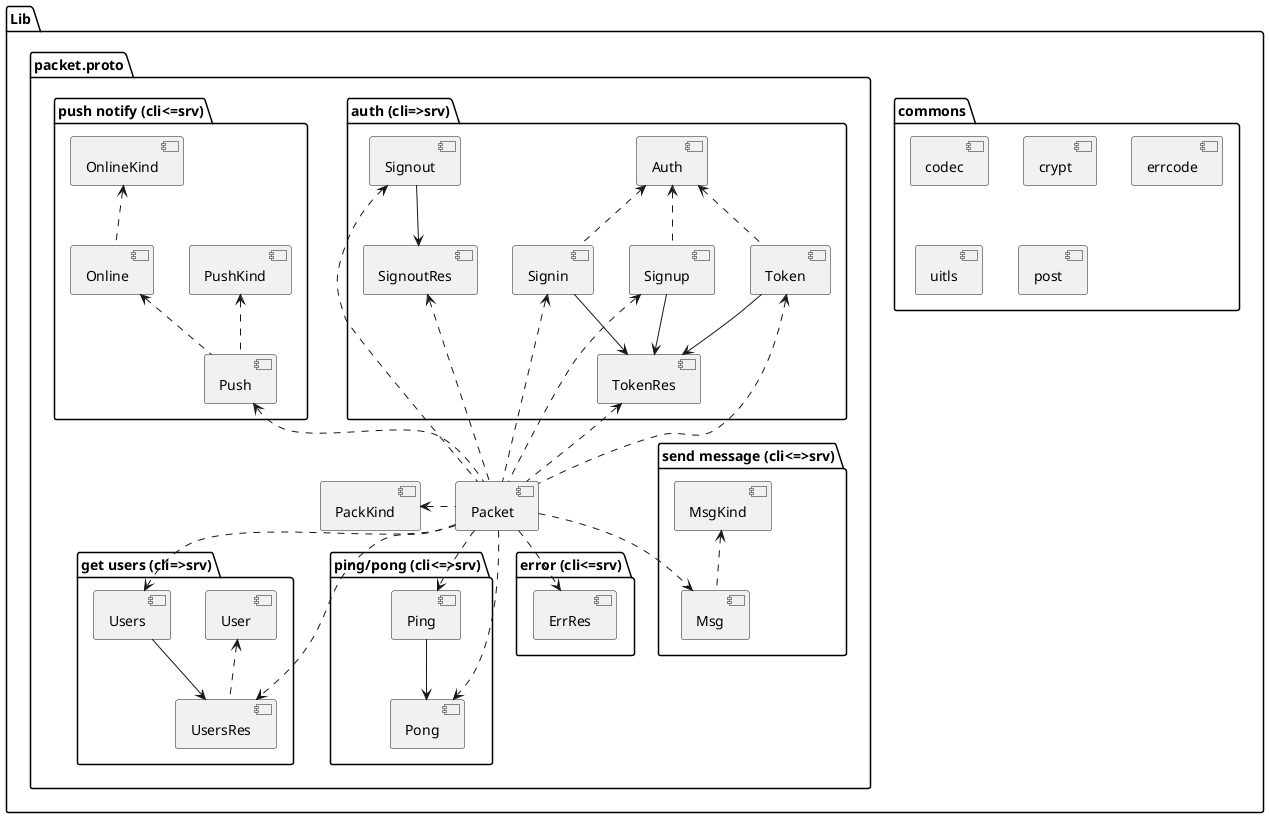 @startuml gochat-lib-uml
package Lib {
    folder "commons" {
        [codec]
        [crypt]
        [errcode]
        [uitls]
        [post]
    }

    folder "packet.proto" {
        folder "auth (cli=>srv)" {
            [Auth]
            [Signup]
            [Signin]
            [Token]
            [Signout]

            [TokenRes]
            [SignoutRes]
        }

        folder "get users (cli=>srv)" {
            [User]
            [UsersRes]
            [Users]
        }

        folder "send message (cli<=>srv)" {
            [MsgKind]
            [Msg]
        }

        folder "push notify (cli<=srv)" {
            [PushKind]
            [Push]
            [OnlineKind]
            [Online]
        }

        folder "ping/pong (cli<=>srv)" {
            [Ping]
            [Pong]
        }

        folder "error (cli<=srv)" {
            [ErrRes]
        }

        [PackKind]
        [Packet]
    }
}

Packet .left.> PackKind
Signup .up.> Auth
Signin .up.> Auth
Token .up.> Auth

UsersRes .up.> User
Users -down-> UsersRes

Online .up.> OnlineKind

Msg .up.> MsgKind
Push .up.> PushKind
Push .up.> Online

Signup -down-> TokenRes
Signin -down-> TokenRes
Token -down-> TokenRes

Signout -down-> SignoutRes

Ping -down-> Pong

Packet .down.> ErrRes
Packet .down.> Ping
Packet .down.> Pong
Packet .up.> Push

Packet .down.> Msg
Packet .down.> Users
Packet .down.> UsersRes

Packet .up.> Signout
Packet .up.> SignoutRes
Packet .up.> Signup
Packet .up.> Signin
Packet .up.> Token
Packet .up.> TokenRes
@enduml